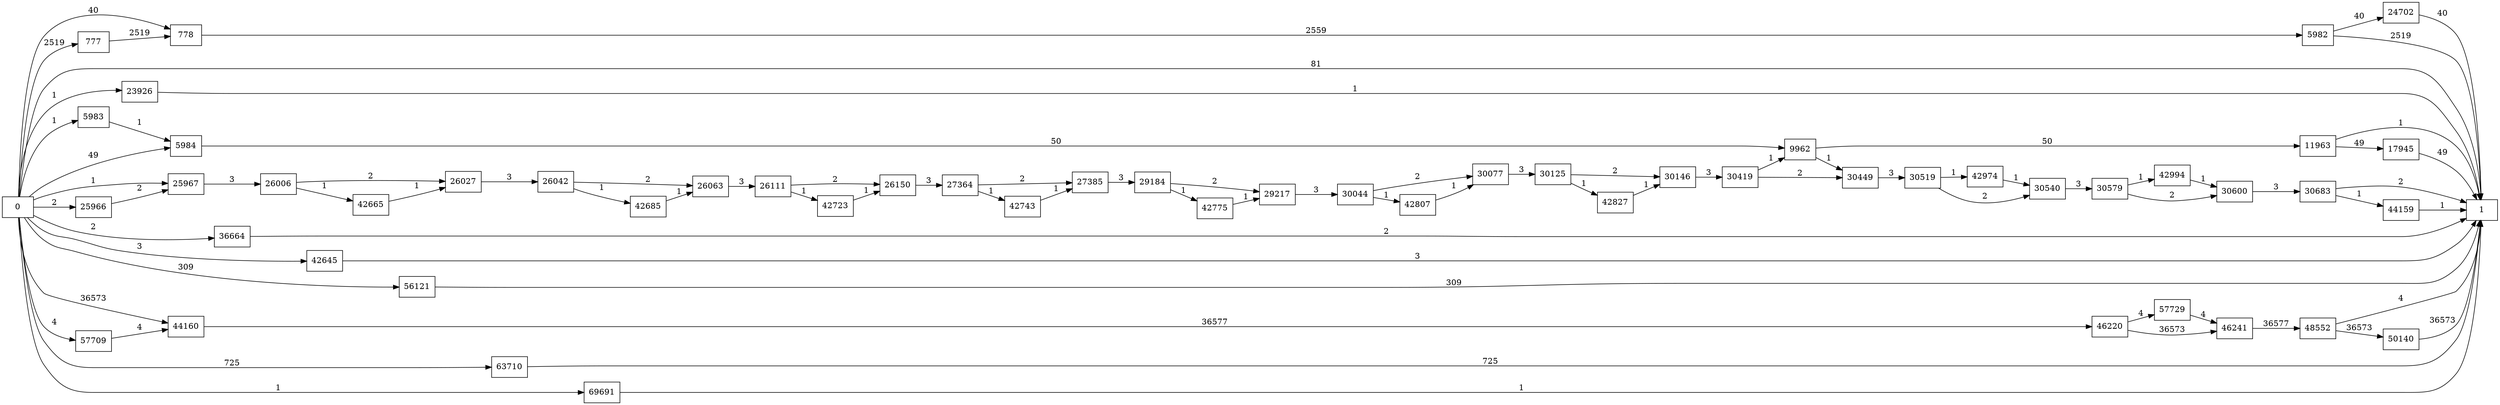 digraph {
	graph [rankdir=LR]
	node [shape=rectangle]
	777 -> 778 [label=2519]
	778 -> 5982 [label=2559]
	5982 -> 1 [label=2519]
	5982 -> 24702 [label=40]
	5983 -> 5984 [label=1]
	5984 -> 9962 [label=50]
	9962 -> 11963 [label=50]
	9962 -> 30449 [label=1]
	11963 -> 17945 [label=49]
	11963 -> 1 [label=1]
	17945 -> 1 [label=49]
	23926 -> 1 [label=1]
	24702 -> 1 [label=40]
	25966 -> 25967 [label=2]
	25967 -> 26006 [label=3]
	26006 -> 26027 [label=2]
	26006 -> 42665 [label=1]
	26027 -> 26042 [label=3]
	26042 -> 26063 [label=2]
	26042 -> 42685 [label=1]
	26063 -> 26111 [label=3]
	26111 -> 26150 [label=2]
	26111 -> 42723 [label=1]
	26150 -> 27364 [label=3]
	27364 -> 27385 [label=2]
	27364 -> 42743 [label=1]
	27385 -> 29184 [label=3]
	29184 -> 29217 [label=2]
	29184 -> 42775 [label=1]
	29217 -> 30044 [label=3]
	30044 -> 30077 [label=2]
	30044 -> 42807 [label=1]
	30077 -> 30125 [label=3]
	30125 -> 30146 [label=2]
	30125 -> 42827 [label=1]
	30146 -> 30419 [label=3]
	30419 -> 30449 [label=2]
	30419 -> 9962 [label=1]
	30449 -> 30519 [label=3]
	30519 -> 30540 [label=2]
	30519 -> 42974 [label=1]
	30540 -> 30579 [label=3]
	30579 -> 30600 [label=2]
	30579 -> 42994 [label=1]
	30600 -> 30683 [label=3]
	30683 -> 1 [label=2]
	30683 -> 44159 [label=1]
	36664 -> 1 [label=2]
	42645 -> 1 [label=3]
	42665 -> 26027 [label=1]
	42685 -> 26063 [label=1]
	42723 -> 26150 [label=1]
	42743 -> 27385 [label=1]
	42775 -> 29217 [label=1]
	42807 -> 30077 [label=1]
	42827 -> 30146 [label=1]
	42974 -> 30540 [label=1]
	42994 -> 30600 [label=1]
	44159 -> 1 [label=1]
	44160 -> 46220 [label=36577]
	46220 -> 46241 [label=36573]
	46220 -> 57729 [label=4]
	46241 -> 48552 [label=36577]
	48552 -> 1 [label=4]
	48552 -> 50140 [label=36573]
	50140 -> 1 [label=36573]
	56121 -> 1 [label=309]
	57709 -> 44160 [label=4]
	57729 -> 46241 [label=4]
	63710 -> 1 [label=725]
	69691 -> 1 [label=1]
	0 -> 5983 [label=1]
	0 -> 5984 [label=49]
	0 -> 778 [label=40]
	0 -> 25967 [label=1]
	0 -> 44160 [label=36573]
	0 -> 777 [label=2519]
	0 -> 1 [label=81]
	0 -> 23926 [label=1]
	0 -> 25966 [label=2]
	0 -> 36664 [label=2]
	0 -> 42645 [label=3]
	0 -> 56121 [label=309]
	0 -> 57709 [label=4]
	0 -> 63710 [label=725]
	0 -> 69691 [label=1]
}
